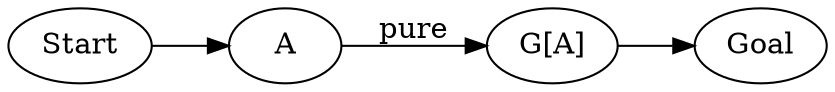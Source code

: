 digraph {
    rankdir=LR

    Start[class="extremity,disabled"]
    Goal[class="extremity"]

    A[label="A" class="start"]
    GA[label="G[A]" class="goal"]

    A -> GA[label="pure"]

    Start -> A[class="start"]
    GA -> Goal[class="goal"]
}
